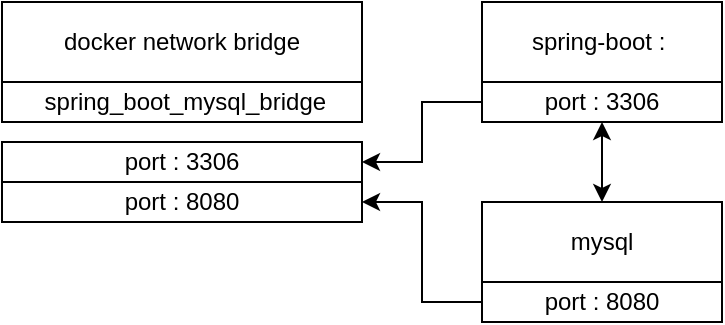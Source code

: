 <mxfile version="20.3.0" type="device"><diagram id="QdvIWdtChsyC5KuVEmtd" name="페이지-1"><mxGraphModel dx="1185" dy="714" grid="0" gridSize="10" guides="1" tooltips="1" connect="1" arrows="1" fold="1" page="1" pageScale="1" pageWidth="500" pageHeight="500" math="0" shadow="0"><root><mxCell id="0"/><mxCell id="1" parent="0"/><mxCell id="C9n3o9kkwQS5mBccR_rG-15" value="" style="group" vertex="1" connectable="0" parent="1"><mxGeometry x="70" y="170" width="360" height="160" as="geometry"/></mxCell><mxCell id="C9n3o9kkwQS5mBccR_rG-1" value="&amp;nbsp;spring_boot_mysql_bridge" style="rounded=0;whiteSpace=wrap;html=1;" vertex="1" parent="C9n3o9kkwQS5mBccR_rG-15"><mxGeometry y="40" width="180" height="20" as="geometry"/></mxCell><mxCell id="C9n3o9kkwQS5mBccR_rG-4" value="docker network bridge" style="rounded=0;whiteSpace=wrap;html=1;" vertex="1" parent="C9n3o9kkwQS5mBccR_rG-15"><mxGeometry width="180" height="40" as="geometry"/></mxCell><mxCell id="C9n3o9kkwQS5mBccR_rG-5" value="spring-boot :&amp;nbsp;" style="rounded=0;whiteSpace=wrap;html=1;" vertex="1" parent="C9n3o9kkwQS5mBccR_rG-15"><mxGeometry x="240" width="120" height="40" as="geometry"/></mxCell><mxCell id="C9n3o9kkwQS5mBccR_rG-6" value="mysql" style="rounded=0;whiteSpace=wrap;html=1;" vertex="1" parent="C9n3o9kkwQS5mBccR_rG-15"><mxGeometry x="240" y="100" width="120" height="40" as="geometry"/></mxCell><mxCell id="C9n3o9kkwQS5mBccR_rG-7" value="port : 3306" style="rounded=0;whiteSpace=wrap;html=1;" vertex="1" parent="C9n3o9kkwQS5mBccR_rG-15"><mxGeometry y="70" width="180" height="20" as="geometry"/></mxCell><mxCell id="C9n3o9kkwQS5mBccR_rG-8" value="port : 8080" style="rounded=0;whiteSpace=wrap;html=1;" vertex="1" parent="C9n3o9kkwQS5mBccR_rG-15"><mxGeometry y="90" width="180" height="20" as="geometry"/></mxCell><mxCell id="C9n3o9kkwQS5mBccR_rG-11" style="edgeStyle=orthogonalEdgeStyle;rounded=0;orthogonalLoop=1;jettySize=auto;html=1;entryX=1;entryY=0.5;entryDx=0;entryDy=0;" edge="1" parent="C9n3o9kkwQS5mBccR_rG-15" source="C9n3o9kkwQS5mBccR_rG-9" target="C9n3o9kkwQS5mBccR_rG-8"><mxGeometry relative="1" as="geometry"/></mxCell><mxCell id="C9n3o9kkwQS5mBccR_rG-9" value="port : 8080" style="rounded=0;whiteSpace=wrap;html=1;" vertex="1" parent="C9n3o9kkwQS5mBccR_rG-15"><mxGeometry x="240" y="140" width="120" height="20" as="geometry"/></mxCell><mxCell id="C9n3o9kkwQS5mBccR_rG-12" style="edgeStyle=orthogonalEdgeStyle;rounded=0;orthogonalLoop=1;jettySize=auto;html=1;entryX=1;entryY=0.5;entryDx=0;entryDy=0;" edge="1" parent="C9n3o9kkwQS5mBccR_rG-15" source="C9n3o9kkwQS5mBccR_rG-10" target="C9n3o9kkwQS5mBccR_rG-7"><mxGeometry relative="1" as="geometry"/></mxCell><mxCell id="C9n3o9kkwQS5mBccR_rG-10" value="port : 3306" style="rounded=0;whiteSpace=wrap;html=1;" vertex="1" parent="C9n3o9kkwQS5mBccR_rG-15"><mxGeometry x="240" y="40" width="120" height="20" as="geometry"/></mxCell><mxCell id="C9n3o9kkwQS5mBccR_rG-14" value="" style="endArrow=classic;startArrow=classic;html=1;rounded=0;entryX=0.5;entryY=1;entryDx=0;entryDy=0;exitX=0.5;exitY=0;exitDx=0;exitDy=0;" edge="1" parent="C9n3o9kkwQS5mBccR_rG-15" source="C9n3o9kkwQS5mBccR_rG-6" target="C9n3o9kkwQS5mBccR_rG-10"><mxGeometry width="50" height="50" relative="1" as="geometry"><mxPoint x="231" y="120" as="sourcePoint"/><mxPoint x="281" y="70" as="targetPoint"/></mxGeometry></mxCell></root></mxGraphModel></diagram></mxfile>